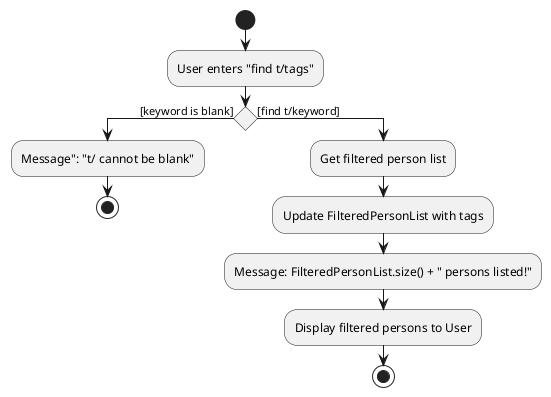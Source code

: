 @startuml
start

:User enters "find t/tags";
if () then ([keyword is blank])
    :Message": "t/ cannot be blank";
    stop
else ([find t/keyword])
    :Get filtered person list;

    :Update FilteredPersonList with tags;

    :Message: FilteredPersonList.size() + " persons listed!";

    :Display filtered persons to User;
    stop
@enduml
